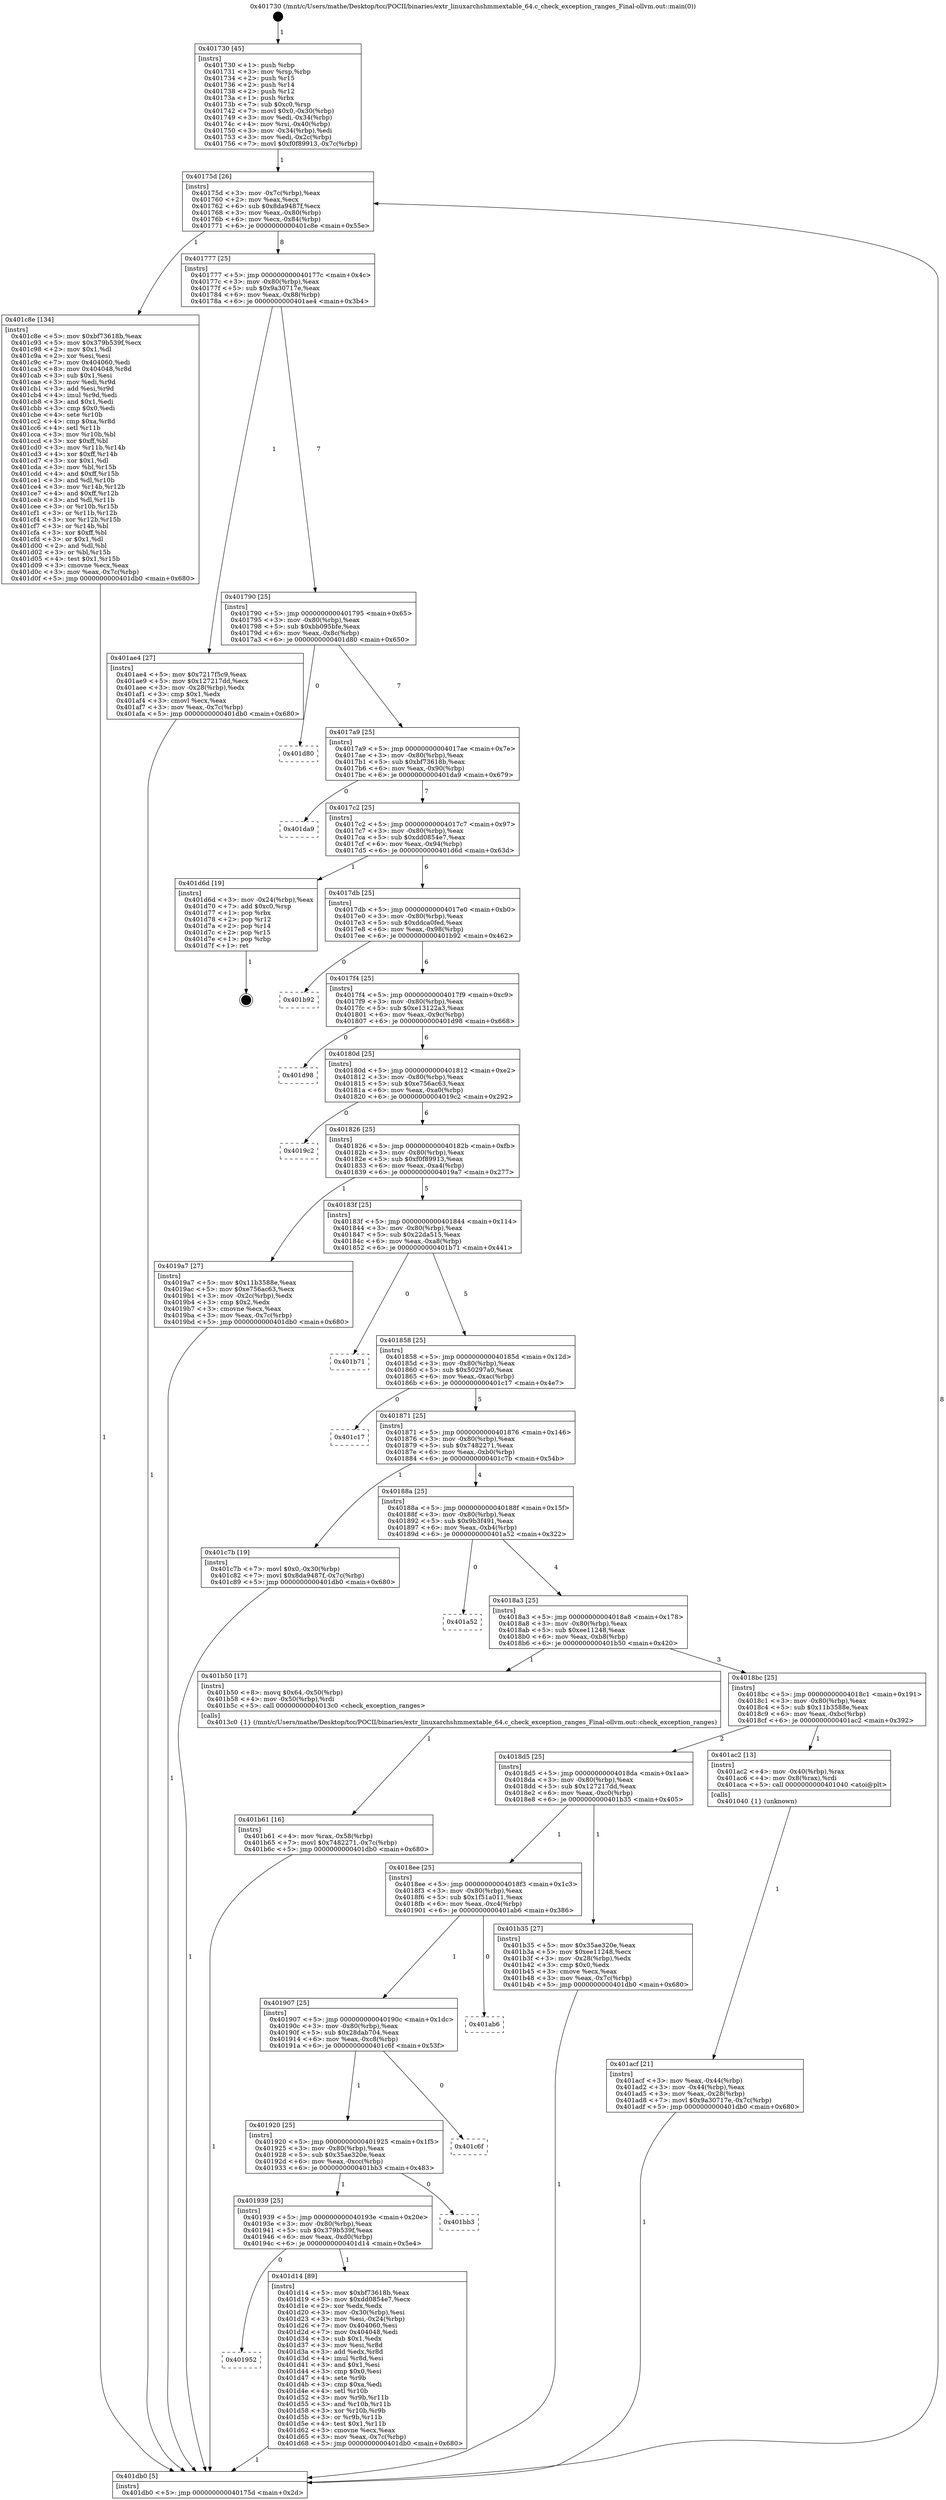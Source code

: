 digraph "0x401730" {
  label = "0x401730 (/mnt/c/Users/mathe/Desktop/tcc/POCII/binaries/extr_linuxarchshmmextable_64.c_check_exception_ranges_Final-ollvm.out::main(0))"
  labelloc = "t"
  node[shape=record]

  Entry [label="",width=0.3,height=0.3,shape=circle,fillcolor=black,style=filled]
  "0x40175d" [label="{
     0x40175d [26]\l
     | [instrs]\l
     &nbsp;&nbsp;0x40175d \<+3\>: mov -0x7c(%rbp),%eax\l
     &nbsp;&nbsp;0x401760 \<+2\>: mov %eax,%ecx\l
     &nbsp;&nbsp;0x401762 \<+6\>: sub $0x8da9487f,%ecx\l
     &nbsp;&nbsp;0x401768 \<+3\>: mov %eax,-0x80(%rbp)\l
     &nbsp;&nbsp;0x40176b \<+6\>: mov %ecx,-0x84(%rbp)\l
     &nbsp;&nbsp;0x401771 \<+6\>: je 0000000000401c8e \<main+0x55e\>\l
  }"]
  "0x401c8e" [label="{
     0x401c8e [134]\l
     | [instrs]\l
     &nbsp;&nbsp;0x401c8e \<+5\>: mov $0xbf73618b,%eax\l
     &nbsp;&nbsp;0x401c93 \<+5\>: mov $0x379b539f,%ecx\l
     &nbsp;&nbsp;0x401c98 \<+2\>: mov $0x1,%dl\l
     &nbsp;&nbsp;0x401c9a \<+2\>: xor %esi,%esi\l
     &nbsp;&nbsp;0x401c9c \<+7\>: mov 0x404060,%edi\l
     &nbsp;&nbsp;0x401ca3 \<+8\>: mov 0x404048,%r8d\l
     &nbsp;&nbsp;0x401cab \<+3\>: sub $0x1,%esi\l
     &nbsp;&nbsp;0x401cae \<+3\>: mov %edi,%r9d\l
     &nbsp;&nbsp;0x401cb1 \<+3\>: add %esi,%r9d\l
     &nbsp;&nbsp;0x401cb4 \<+4\>: imul %r9d,%edi\l
     &nbsp;&nbsp;0x401cb8 \<+3\>: and $0x1,%edi\l
     &nbsp;&nbsp;0x401cbb \<+3\>: cmp $0x0,%edi\l
     &nbsp;&nbsp;0x401cbe \<+4\>: sete %r10b\l
     &nbsp;&nbsp;0x401cc2 \<+4\>: cmp $0xa,%r8d\l
     &nbsp;&nbsp;0x401cc6 \<+4\>: setl %r11b\l
     &nbsp;&nbsp;0x401cca \<+3\>: mov %r10b,%bl\l
     &nbsp;&nbsp;0x401ccd \<+3\>: xor $0xff,%bl\l
     &nbsp;&nbsp;0x401cd0 \<+3\>: mov %r11b,%r14b\l
     &nbsp;&nbsp;0x401cd3 \<+4\>: xor $0xff,%r14b\l
     &nbsp;&nbsp;0x401cd7 \<+3\>: xor $0x1,%dl\l
     &nbsp;&nbsp;0x401cda \<+3\>: mov %bl,%r15b\l
     &nbsp;&nbsp;0x401cdd \<+4\>: and $0xff,%r15b\l
     &nbsp;&nbsp;0x401ce1 \<+3\>: and %dl,%r10b\l
     &nbsp;&nbsp;0x401ce4 \<+3\>: mov %r14b,%r12b\l
     &nbsp;&nbsp;0x401ce7 \<+4\>: and $0xff,%r12b\l
     &nbsp;&nbsp;0x401ceb \<+3\>: and %dl,%r11b\l
     &nbsp;&nbsp;0x401cee \<+3\>: or %r10b,%r15b\l
     &nbsp;&nbsp;0x401cf1 \<+3\>: or %r11b,%r12b\l
     &nbsp;&nbsp;0x401cf4 \<+3\>: xor %r12b,%r15b\l
     &nbsp;&nbsp;0x401cf7 \<+3\>: or %r14b,%bl\l
     &nbsp;&nbsp;0x401cfa \<+3\>: xor $0xff,%bl\l
     &nbsp;&nbsp;0x401cfd \<+3\>: or $0x1,%dl\l
     &nbsp;&nbsp;0x401d00 \<+2\>: and %dl,%bl\l
     &nbsp;&nbsp;0x401d02 \<+3\>: or %bl,%r15b\l
     &nbsp;&nbsp;0x401d05 \<+4\>: test $0x1,%r15b\l
     &nbsp;&nbsp;0x401d09 \<+3\>: cmovne %ecx,%eax\l
     &nbsp;&nbsp;0x401d0c \<+3\>: mov %eax,-0x7c(%rbp)\l
     &nbsp;&nbsp;0x401d0f \<+5\>: jmp 0000000000401db0 \<main+0x680\>\l
  }"]
  "0x401777" [label="{
     0x401777 [25]\l
     | [instrs]\l
     &nbsp;&nbsp;0x401777 \<+5\>: jmp 000000000040177c \<main+0x4c\>\l
     &nbsp;&nbsp;0x40177c \<+3\>: mov -0x80(%rbp),%eax\l
     &nbsp;&nbsp;0x40177f \<+5\>: sub $0x9a30717e,%eax\l
     &nbsp;&nbsp;0x401784 \<+6\>: mov %eax,-0x88(%rbp)\l
     &nbsp;&nbsp;0x40178a \<+6\>: je 0000000000401ae4 \<main+0x3b4\>\l
  }"]
  Exit [label="",width=0.3,height=0.3,shape=circle,fillcolor=black,style=filled,peripheries=2]
  "0x401ae4" [label="{
     0x401ae4 [27]\l
     | [instrs]\l
     &nbsp;&nbsp;0x401ae4 \<+5\>: mov $0x7217f5c9,%eax\l
     &nbsp;&nbsp;0x401ae9 \<+5\>: mov $0x127217dd,%ecx\l
     &nbsp;&nbsp;0x401aee \<+3\>: mov -0x28(%rbp),%edx\l
     &nbsp;&nbsp;0x401af1 \<+3\>: cmp $0x1,%edx\l
     &nbsp;&nbsp;0x401af4 \<+3\>: cmovl %ecx,%eax\l
     &nbsp;&nbsp;0x401af7 \<+3\>: mov %eax,-0x7c(%rbp)\l
     &nbsp;&nbsp;0x401afa \<+5\>: jmp 0000000000401db0 \<main+0x680\>\l
  }"]
  "0x401790" [label="{
     0x401790 [25]\l
     | [instrs]\l
     &nbsp;&nbsp;0x401790 \<+5\>: jmp 0000000000401795 \<main+0x65\>\l
     &nbsp;&nbsp;0x401795 \<+3\>: mov -0x80(%rbp),%eax\l
     &nbsp;&nbsp;0x401798 \<+5\>: sub $0xbb095bfe,%eax\l
     &nbsp;&nbsp;0x40179d \<+6\>: mov %eax,-0x8c(%rbp)\l
     &nbsp;&nbsp;0x4017a3 \<+6\>: je 0000000000401d80 \<main+0x650\>\l
  }"]
  "0x401952" [label="{
     0x401952\l
  }", style=dashed]
  "0x401d80" [label="{
     0x401d80\l
  }", style=dashed]
  "0x4017a9" [label="{
     0x4017a9 [25]\l
     | [instrs]\l
     &nbsp;&nbsp;0x4017a9 \<+5\>: jmp 00000000004017ae \<main+0x7e\>\l
     &nbsp;&nbsp;0x4017ae \<+3\>: mov -0x80(%rbp),%eax\l
     &nbsp;&nbsp;0x4017b1 \<+5\>: sub $0xbf73618b,%eax\l
     &nbsp;&nbsp;0x4017b6 \<+6\>: mov %eax,-0x90(%rbp)\l
     &nbsp;&nbsp;0x4017bc \<+6\>: je 0000000000401da9 \<main+0x679\>\l
  }"]
  "0x401d14" [label="{
     0x401d14 [89]\l
     | [instrs]\l
     &nbsp;&nbsp;0x401d14 \<+5\>: mov $0xbf73618b,%eax\l
     &nbsp;&nbsp;0x401d19 \<+5\>: mov $0xdd0854e7,%ecx\l
     &nbsp;&nbsp;0x401d1e \<+2\>: xor %edx,%edx\l
     &nbsp;&nbsp;0x401d20 \<+3\>: mov -0x30(%rbp),%esi\l
     &nbsp;&nbsp;0x401d23 \<+3\>: mov %esi,-0x24(%rbp)\l
     &nbsp;&nbsp;0x401d26 \<+7\>: mov 0x404060,%esi\l
     &nbsp;&nbsp;0x401d2d \<+7\>: mov 0x404048,%edi\l
     &nbsp;&nbsp;0x401d34 \<+3\>: sub $0x1,%edx\l
     &nbsp;&nbsp;0x401d37 \<+3\>: mov %esi,%r8d\l
     &nbsp;&nbsp;0x401d3a \<+3\>: add %edx,%r8d\l
     &nbsp;&nbsp;0x401d3d \<+4\>: imul %r8d,%esi\l
     &nbsp;&nbsp;0x401d41 \<+3\>: and $0x1,%esi\l
     &nbsp;&nbsp;0x401d44 \<+3\>: cmp $0x0,%esi\l
     &nbsp;&nbsp;0x401d47 \<+4\>: sete %r9b\l
     &nbsp;&nbsp;0x401d4b \<+3\>: cmp $0xa,%edi\l
     &nbsp;&nbsp;0x401d4e \<+4\>: setl %r10b\l
     &nbsp;&nbsp;0x401d52 \<+3\>: mov %r9b,%r11b\l
     &nbsp;&nbsp;0x401d55 \<+3\>: and %r10b,%r11b\l
     &nbsp;&nbsp;0x401d58 \<+3\>: xor %r10b,%r9b\l
     &nbsp;&nbsp;0x401d5b \<+3\>: or %r9b,%r11b\l
     &nbsp;&nbsp;0x401d5e \<+4\>: test $0x1,%r11b\l
     &nbsp;&nbsp;0x401d62 \<+3\>: cmovne %ecx,%eax\l
     &nbsp;&nbsp;0x401d65 \<+3\>: mov %eax,-0x7c(%rbp)\l
     &nbsp;&nbsp;0x401d68 \<+5\>: jmp 0000000000401db0 \<main+0x680\>\l
  }"]
  "0x401da9" [label="{
     0x401da9\l
  }", style=dashed]
  "0x4017c2" [label="{
     0x4017c2 [25]\l
     | [instrs]\l
     &nbsp;&nbsp;0x4017c2 \<+5\>: jmp 00000000004017c7 \<main+0x97\>\l
     &nbsp;&nbsp;0x4017c7 \<+3\>: mov -0x80(%rbp),%eax\l
     &nbsp;&nbsp;0x4017ca \<+5\>: sub $0xdd0854e7,%eax\l
     &nbsp;&nbsp;0x4017cf \<+6\>: mov %eax,-0x94(%rbp)\l
     &nbsp;&nbsp;0x4017d5 \<+6\>: je 0000000000401d6d \<main+0x63d\>\l
  }"]
  "0x401939" [label="{
     0x401939 [25]\l
     | [instrs]\l
     &nbsp;&nbsp;0x401939 \<+5\>: jmp 000000000040193e \<main+0x20e\>\l
     &nbsp;&nbsp;0x40193e \<+3\>: mov -0x80(%rbp),%eax\l
     &nbsp;&nbsp;0x401941 \<+5\>: sub $0x379b539f,%eax\l
     &nbsp;&nbsp;0x401946 \<+6\>: mov %eax,-0xd0(%rbp)\l
     &nbsp;&nbsp;0x40194c \<+6\>: je 0000000000401d14 \<main+0x5e4\>\l
  }"]
  "0x401d6d" [label="{
     0x401d6d [19]\l
     | [instrs]\l
     &nbsp;&nbsp;0x401d6d \<+3\>: mov -0x24(%rbp),%eax\l
     &nbsp;&nbsp;0x401d70 \<+7\>: add $0xc0,%rsp\l
     &nbsp;&nbsp;0x401d77 \<+1\>: pop %rbx\l
     &nbsp;&nbsp;0x401d78 \<+2\>: pop %r12\l
     &nbsp;&nbsp;0x401d7a \<+2\>: pop %r14\l
     &nbsp;&nbsp;0x401d7c \<+2\>: pop %r15\l
     &nbsp;&nbsp;0x401d7e \<+1\>: pop %rbp\l
     &nbsp;&nbsp;0x401d7f \<+1\>: ret\l
  }"]
  "0x4017db" [label="{
     0x4017db [25]\l
     | [instrs]\l
     &nbsp;&nbsp;0x4017db \<+5\>: jmp 00000000004017e0 \<main+0xb0\>\l
     &nbsp;&nbsp;0x4017e0 \<+3\>: mov -0x80(%rbp),%eax\l
     &nbsp;&nbsp;0x4017e3 \<+5\>: sub $0xddca0fed,%eax\l
     &nbsp;&nbsp;0x4017e8 \<+6\>: mov %eax,-0x98(%rbp)\l
     &nbsp;&nbsp;0x4017ee \<+6\>: je 0000000000401b92 \<main+0x462\>\l
  }"]
  "0x401bb3" [label="{
     0x401bb3\l
  }", style=dashed]
  "0x401b92" [label="{
     0x401b92\l
  }", style=dashed]
  "0x4017f4" [label="{
     0x4017f4 [25]\l
     | [instrs]\l
     &nbsp;&nbsp;0x4017f4 \<+5\>: jmp 00000000004017f9 \<main+0xc9\>\l
     &nbsp;&nbsp;0x4017f9 \<+3\>: mov -0x80(%rbp),%eax\l
     &nbsp;&nbsp;0x4017fc \<+5\>: sub $0xe13122a3,%eax\l
     &nbsp;&nbsp;0x401801 \<+6\>: mov %eax,-0x9c(%rbp)\l
     &nbsp;&nbsp;0x401807 \<+6\>: je 0000000000401d98 \<main+0x668\>\l
  }"]
  "0x401920" [label="{
     0x401920 [25]\l
     | [instrs]\l
     &nbsp;&nbsp;0x401920 \<+5\>: jmp 0000000000401925 \<main+0x1f5\>\l
     &nbsp;&nbsp;0x401925 \<+3\>: mov -0x80(%rbp),%eax\l
     &nbsp;&nbsp;0x401928 \<+5\>: sub $0x35ae320e,%eax\l
     &nbsp;&nbsp;0x40192d \<+6\>: mov %eax,-0xcc(%rbp)\l
     &nbsp;&nbsp;0x401933 \<+6\>: je 0000000000401bb3 \<main+0x483\>\l
  }"]
  "0x401d98" [label="{
     0x401d98\l
  }", style=dashed]
  "0x40180d" [label="{
     0x40180d [25]\l
     | [instrs]\l
     &nbsp;&nbsp;0x40180d \<+5\>: jmp 0000000000401812 \<main+0xe2\>\l
     &nbsp;&nbsp;0x401812 \<+3\>: mov -0x80(%rbp),%eax\l
     &nbsp;&nbsp;0x401815 \<+5\>: sub $0xe756ac63,%eax\l
     &nbsp;&nbsp;0x40181a \<+6\>: mov %eax,-0xa0(%rbp)\l
     &nbsp;&nbsp;0x401820 \<+6\>: je 00000000004019c2 \<main+0x292\>\l
  }"]
  "0x401c6f" [label="{
     0x401c6f\l
  }", style=dashed]
  "0x4019c2" [label="{
     0x4019c2\l
  }", style=dashed]
  "0x401826" [label="{
     0x401826 [25]\l
     | [instrs]\l
     &nbsp;&nbsp;0x401826 \<+5\>: jmp 000000000040182b \<main+0xfb\>\l
     &nbsp;&nbsp;0x40182b \<+3\>: mov -0x80(%rbp),%eax\l
     &nbsp;&nbsp;0x40182e \<+5\>: sub $0xf0f89913,%eax\l
     &nbsp;&nbsp;0x401833 \<+6\>: mov %eax,-0xa4(%rbp)\l
     &nbsp;&nbsp;0x401839 \<+6\>: je 00000000004019a7 \<main+0x277\>\l
  }"]
  "0x401907" [label="{
     0x401907 [25]\l
     | [instrs]\l
     &nbsp;&nbsp;0x401907 \<+5\>: jmp 000000000040190c \<main+0x1dc\>\l
     &nbsp;&nbsp;0x40190c \<+3\>: mov -0x80(%rbp),%eax\l
     &nbsp;&nbsp;0x40190f \<+5\>: sub $0x28dab704,%eax\l
     &nbsp;&nbsp;0x401914 \<+6\>: mov %eax,-0xc8(%rbp)\l
     &nbsp;&nbsp;0x40191a \<+6\>: je 0000000000401c6f \<main+0x53f\>\l
  }"]
  "0x4019a7" [label="{
     0x4019a7 [27]\l
     | [instrs]\l
     &nbsp;&nbsp;0x4019a7 \<+5\>: mov $0x11b3588e,%eax\l
     &nbsp;&nbsp;0x4019ac \<+5\>: mov $0xe756ac63,%ecx\l
     &nbsp;&nbsp;0x4019b1 \<+3\>: mov -0x2c(%rbp),%edx\l
     &nbsp;&nbsp;0x4019b4 \<+3\>: cmp $0x2,%edx\l
     &nbsp;&nbsp;0x4019b7 \<+3\>: cmovne %ecx,%eax\l
     &nbsp;&nbsp;0x4019ba \<+3\>: mov %eax,-0x7c(%rbp)\l
     &nbsp;&nbsp;0x4019bd \<+5\>: jmp 0000000000401db0 \<main+0x680\>\l
  }"]
  "0x40183f" [label="{
     0x40183f [25]\l
     | [instrs]\l
     &nbsp;&nbsp;0x40183f \<+5\>: jmp 0000000000401844 \<main+0x114\>\l
     &nbsp;&nbsp;0x401844 \<+3\>: mov -0x80(%rbp),%eax\l
     &nbsp;&nbsp;0x401847 \<+5\>: sub $0x22da515,%eax\l
     &nbsp;&nbsp;0x40184c \<+6\>: mov %eax,-0xa8(%rbp)\l
     &nbsp;&nbsp;0x401852 \<+6\>: je 0000000000401b71 \<main+0x441\>\l
  }"]
  "0x401db0" [label="{
     0x401db0 [5]\l
     | [instrs]\l
     &nbsp;&nbsp;0x401db0 \<+5\>: jmp 000000000040175d \<main+0x2d\>\l
  }"]
  "0x401730" [label="{
     0x401730 [45]\l
     | [instrs]\l
     &nbsp;&nbsp;0x401730 \<+1\>: push %rbp\l
     &nbsp;&nbsp;0x401731 \<+3\>: mov %rsp,%rbp\l
     &nbsp;&nbsp;0x401734 \<+2\>: push %r15\l
     &nbsp;&nbsp;0x401736 \<+2\>: push %r14\l
     &nbsp;&nbsp;0x401738 \<+2\>: push %r12\l
     &nbsp;&nbsp;0x40173a \<+1\>: push %rbx\l
     &nbsp;&nbsp;0x40173b \<+7\>: sub $0xc0,%rsp\l
     &nbsp;&nbsp;0x401742 \<+7\>: movl $0x0,-0x30(%rbp)\l
     &nbsp;&nbsp;0x401749 \<+3\>: mov %edi,-0x34(%rbp)\l
     &nbsp;&nbsp;0x40174c \<+4\>: mov %rsi,-0x40(%rbp)\l
     &nbsp;&nbsp;0x401750 \<+3\>: mov -0x34(%rbp),%edi\l
     &nbsp;&nbsp;0x401753 \<+3\>: mov %edi,-0x2c(%rbp)\l
     &nbsp;&nbsp;0x401756 \<+7\>: movl $0xf0f89913,-0x7c(%rbp)\l
  }"]
  "0x401ab6" [label="{
     0x401ab6\l
  }", style=dashed]
  "0x401b71" [label="{
     0x401b71\l
  }", style=dashed]
  "0x401858" [label="{
     0x401858 [25]\l
     | [instrs]\l
     &nbsp;&nbsp;0x401858 \<+5\>: jmp 000000000040185d \<main+0x12d\>\l
     &nbsp;&nbsp;0x40185d \<+3\>: mov -0x80(%rbp),%eax\l
     &nbsp;&nbsp;0x401860 \<+5\>: sub $0x50297a0,%eax\l
     &nbsp;&nbsp;0x401865 \<+6\>: mov %eax,-0xac(%rbp)\l
     &nbsp;&nbsp;0x40186b \<+6\>: je 0000000000401c17 \<main+0x4e7\>\l
  }"]
  "0x401b61" [label="{
     0x401b61 [16]\l
     | [instrs]\l
     &nbsp;&nbsp;0x401b61 \<+4\>: mov %rax,-0x58(%rbp)\l
     &nbsp;&nbsp;0x401b65 \<+7\>: movl $0x7482271,-0x7c(%rbp)\l
     &nbsp;&nbsp;0x401b6c \<+5\>: jmp 0000000000401db0 \<main+0x680\>\l
  }"]
  "0x401c17" [label="{
     0x401c17\l
  }", style=dashed]
  "0x401871" [label="{
     0x401871 [25]\l
     | [instrs]\l
     &nbsp;&nbsp;0x401871 \<+5\>: jmp 0000000000401876 \<main+0x146\>\l
     &nbsp;&nbsp;0x401876 \<+3\>: mov -0x80(%rbp),%eax\l
     &nbsp;&nbsp;0x401879 \<+5\>: sub $0x7482271,%eax\l
     &nbsp;&nbsp;0x40187e \<+6\>: mov %eax,-0xb0(%rbp)\l
     &nbsp;&nbsp;0x401884 \<+6\>: je 0000000000401c7b \<main+0x54b\>\l
  }"]
  "0x4018ee" [label="{
     0x4018ee [25]\l
     | [instrs]\l
     &nbsp;&nbsp;0x4018ee \<+5\>: jmp 00000000004018f3 \<main+0x1c3\>\l
     &nbsp;&nbsp;0x4018f3 \<+3\>: mov -0x80(%rbp),%eax\l
     &nbsp;&nbsp;0x4018f6 \<+5\>: sub $0x1f51a011,%eax\l
     &nbsp;&nbsp;0x4018fb \<+6\>: mov %eax,-0xc4(%rbp)\l
     &nbsp;&nbsp;0x401901 \<+6\>: je 0000000000401ab6 \<main+0x386\>\l
  }"]
  "0x401c7b" [label="{
     0x401c7b [19]\l
     | [instrs]\l
     &nbsp;&nbsp;0x401c7b \<+7\>: movl $0x0,-0x30(%rbp)\l
     &nbsp;&nbsp;0x401c82 \<+7\>: movl $0x8da9487f,-0x7c(%rbp)\l
     &nbsp;&nbsp;0x401c89 \<+5\>: jmp 0000000000401db0 \<main+0x680\>\l
  }"]
  "0x40188a" [label="{
     0x40188a [25]\l
     | [instrs]\l
     &nbsp;&nbsp;0x40188a \<+5\>: jmp 000000000040188f \<main+0x15f\>\l
     &nbsp;&nbsp;0x40188f \<+3\>: mov -0x80(%rbp),%eax\l
     &nbsp;&nbsp;0x401892 \<+5\>: sub $0x9b3f491,%eax\l
     &nbsp;&nbsp;0x401897 \<+6\>: mov %eax,-0xb4(%rbp)\l
     &nbsp;&nbsp;0x40189d \<+6\>: je 0000000000401a52 \<main+0x322\>\l
  }"]
  "0x401b35" [label="{
     0x401b35 [27]\l
     | [instrs]\l
     &nbsp;&nbsp;0x401b35 \<+5\>: mov $0x35ae320e,%eax\l
     &nbsp;&nbsp;0x401b3a \<+5\>: mov $0xee11248,%ecx\l
     &nbsp;&nbsp;0x401b3f \<+3\>: mov -0x28(%rbp),%edx\l
     &nbsp;&nbsp;0x401b42 \<+3\>: cmp $0x0,%edx\l
     &nbsp;&nbsp;0x401b45 \<+3\>: cmove %ecx,%eax\l
     &nbsp;&nbsp;0x401b48 \<+3\>: mov %eax,-0x7c(%rbp)\l
     &nbsp;&nbsp;0x401b4b \<+5\>: jmp 0000000000401db0 \<main+0x680\>\l
  }"]
  "0x401a52" [label="{
     0x401a52\l
  }", style=dashed]
  "0x4018a3" [label="{
     0x4018a3 [25]\l
     | [instrs]\l
     &nbsp;&nbsp;0x4018a3 \<+5\>: jmp 00000000004018a8 \<main+0x178\>\l
     &nbsp;&nbsp;0x4018a8 \<+3\>: mov -0x80(%rbp),%eax\l
     &nbsp;&nbsp;0x4018ab \<+5\>: sub $0xee11248,%eax\l
     &nbsp;&nbsp;0x4018b0 \<+6\>: mov %eax,-0xb8(%rbp)\l
     &nbsp;&nbsp;0x4018b6 \<+6\>: je 0000000000401b50 \<main+0x420\>\l
  }"]
  "0x401acf" [label="{
     0x401acf [21]\l
     | [instrs]\l
     &nbsp;&nbsp;0x401acf \<+3\>: mov %eax,-0x44(%rbp)\l
     &nbsp;&nbsp;0x401ad2 \<+3\>: mov -0x44(%rbp),%eax\l
     &nbsp;&nbsp;0x401ad5 \<+3\>: mov %eax,-0x28(%rbp)\l
     &nbsp;&nbsp;0x401ad8 \<+7\>: movl $0x9a30717e,-0x7c(%rbp)\l
     &nbsp;&nbsp;0x401adf \<+5\>: jmp 0000000000401db0 \<main+0x680\>\l
  }"]
  "0x401b50" [label="{
     0x401b50 [17]\l
     | [instrs]\l
     &nbsp;&nbsp;0x401b50 \<+8\>: movq $0x64,-0x50(%rbp)\l
     &nbsp;&nbsp;0x401b58 \<+4\>: mov -0x50(%rbp),%rdi\l
     &nbsp;&nbsp;0x401b5c \<+5\>: call 00000000004013c0 \<check_exception_ranges\>\l
     | [calls]\l
     &nbsp;&nbsp;0x4013c0 \{1\} (/mnt/c/Users/mathe/Desktop/tcc/POCII/binaries/extr_linuxarchshmmextable_64.c_check_exception_ranges_Final-ollvm.out::check_exception_ranges)\l
  }"]
  "0x4018bc" [label="{
     0x4018bc [25]\l
     | [instrs]\l
     &nbsp;&nbsp;0x4018bc \<+5\>: jmp 00000000004018c1 \<main+0x191\>\l
     &nbsp;&nbsp;0x4018c1 \<+3\>: mov -0x80(%rbp),%eax\l
     &nbsp;&nbsp;0x4018c4 \<+5\>: sub $0x11b3588e,%eax\l
     &nbsp;&nbsp;0x4018c9 \<+6\>: mov %eax,-0xbc(%rbp)\l
     &nbsp;&nbsp;0x4018cf \<+6\>: je 0000000000401ac2 \<main+0x392\>\l
  }"]
  "0x4018d5" [label="{
     0x4018d5 [25]\l
     | [instrs]\l
     &nbsp;&nbsp;0x4018d5 \<+5\>: jmp 00000000004018da \<main+0x1aa\>\l
     &nbsp;&nbsp;0x4018da \<+3\>: mov -0x80(%rbp),%eax\l
     &nbsp;&nbsp;0x4018dd \<+5\>: sub $0x127217dd,%eax\l
     &nbsp;&nbsp;0x4018e2 \<+6\>: mov %eax,-0xc0(%rbp)\l
     &nbsp;&nbsp;0x4018e8 \<+6\>: je 0000000000401b35 \<main+0x405\>\l
  }"]
  "0x401ac2" [label="{
     0x401ac2 [13]\l
     | [instrs]\l
     &nbsp;&nbsp;0x401ac2 \<+4\>: mov -0x40(%rbp),%rax\l
     &nbsp;&nbsp;0x401ac6 \<+4\>: mov 0x8(%rax),%rdi\l
     &nbsp;&nbsp;0x401aca \<+5\>: call 0000000000401040 \<atoi@plt\>\l
     | [calls]\l
     &nbsp;&nbsp;0x401040 \{1\} (unknown)\l
  }"]
  Entry -> "0x401730" [label=" 1"]
  "0x40175d" -> "0x401c8e" [label=" 1"]
  "0x40175d" -> "0x401777" [label=" 8"]
  "0x401d6d" -> Exit [label=" 1"]
  "0x401777" -> "0x401ae4" [label=" 1"]
  "0x401777" -> "0x401790" [label=" 7"]
  "0x401d14" -> "0x401db0" [label=" 1"]
  "0x401790" -> "0x401d80" [label=" 0"]
  "0x401790" -> "0x4017a9" [label=" 7"]
  "0x401939" -> "0x401952" [label=" 0"]
  "0x4017a9" -> "0x401da9" [label=" 0"]
  "0x4017a9" -> "0x4017c2" [label=" 7"]
  "0x401939" -> "0x401d14" [label=" 1"]
  "0x4017c2" -> "0x401d6d" [label=" 1"]
  "0x4017c2" -> "0x4017db" [label=" 6"]
  "0x401920" -> "0x401939" [label=" 1"]
  "0x4017db" -> "0x401b92" [label=" 0"]
  "0x4017db" -> "0x4017f4" [label=" 6"]
  "0x401920" -> "0x401bb3" [label=" 0"]
  "0x4017f4" -> "0x401d98" [label=" 0"]
  "0x4017f4" -> "0x40180d" [label=" 6"]
  "0x401907" -> "0x401920" [label=" 1"]
  "0x40180d" -> "0x4019c2" [label=" 0"]
  "0x40180d" -> "0x401826" [label=" 6"]
  "0x401907" -> "0x401c6f" [label=" 0"]
  "0x401826" -> "0x4019a7" [label=" 1"]
  "0x401826" -> "0x40183f" [label=" 5"]
  "0x4019a7" -> "0x401db0" [label=" 1"]
  "0x401730" -> "0x40175d" [label=" 1"]
  "0x401db0" -> "0x40175d" [label=" 8"]
  "0x4018ee" -> "0x401907" [label=" 1"]
  "0x40183f" -> "0x401b71" [label=" 0"]
  "0x40183f" -> "0x401858" [label=" 5"]
  "0x4018ee" -> "0x401ab6" [label=" 0"]
  "0x401858" -> "0x401c17" [label=" 0"]
  "0x401858" -> "0x401871" [label=" 5"]
  "0x401c8e" -> "0x401db0" [label=" 1"]
  "0x401871" -> "0x401c7b" [label=" 1"]
  "0x401871" -> "0x40188a" [label=" 4"]
  "0x401c7b" -> "0x401db0" [label=" 1"]
  "0x40188a" -> "0x401a52" [label=" 0"]
  "0x40188a" -> "0x4018a3" [label=" 4"]
  "0x401b61" -> "0x401db0" [label=" 1"]
  "0x4018a3" -> "0x401b50" [label=" 1"]
  "0x4018a3" -> "0x4018bc" [label=" 3"]
  "0x401b35" -> "0x401db0" [label=" 1"]
  "0x4018bc" -> "0x401ac2" [label=" 1"]
  "0x4018bc" -> "0x4018d5" [label=" 2"]
  "0x401ac2" -> "0x401acf" [label=" 1"]
  "0x401acf" -> "0x401db0" [label=" 1"]
  "0x401ae4" -> "0x401db0" [label=" 1"]
  "0x401b50" -> "0x401b61" [label=" 1"]
  "0x4018d5" -> "0x401b35" [label=" 1"]
  "0x4018d5" -> "0x4018ee" [label=" 1"]
}
